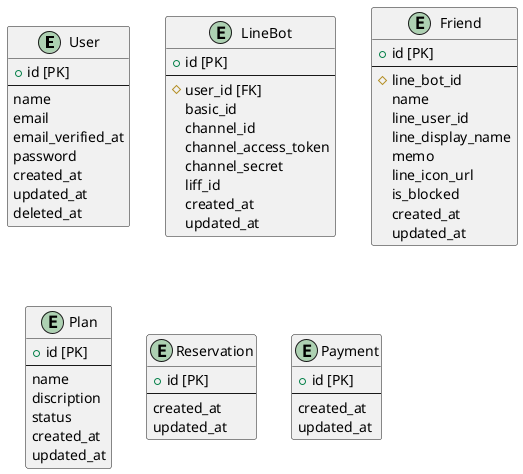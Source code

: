 @startuml

' ユーザー情報テーブル
entity User {
    + id [PK]
    ---
    name
    email
    email_verified_at
    password
    created_at
    updated_at
    deleted_at
}

' 公式LINEの情報テーブル
entity LineBot {
    + id [PK]
    ---
    # user_id [FK]
    basic_id
    channel_id
    channel_access_token
    channel_secret
    liff_id
    created_at
    updated_at
}

' LINE友だち情報のテーブル
entity Friend {
    + id [PK]
    ---
    # line_bot_id
    name
    line_user_id
    line_display_name
    memo
    line_icon_url
    is_blocked
    created_at
    updated_at
}

' 予約プランテーブル
entity Plan {
    + id [PK]
    ---
    name
    discription
    status
    created_at
    updated_at
}

' 予約テーブル
entity Reservation {
    + id [PK]
    ---
    created_at
    updated_at
}

' 支払い情報のテーブル
entity Payment {
    + id [PK]
    ---
    created_at
    updated_at
}

@enduml